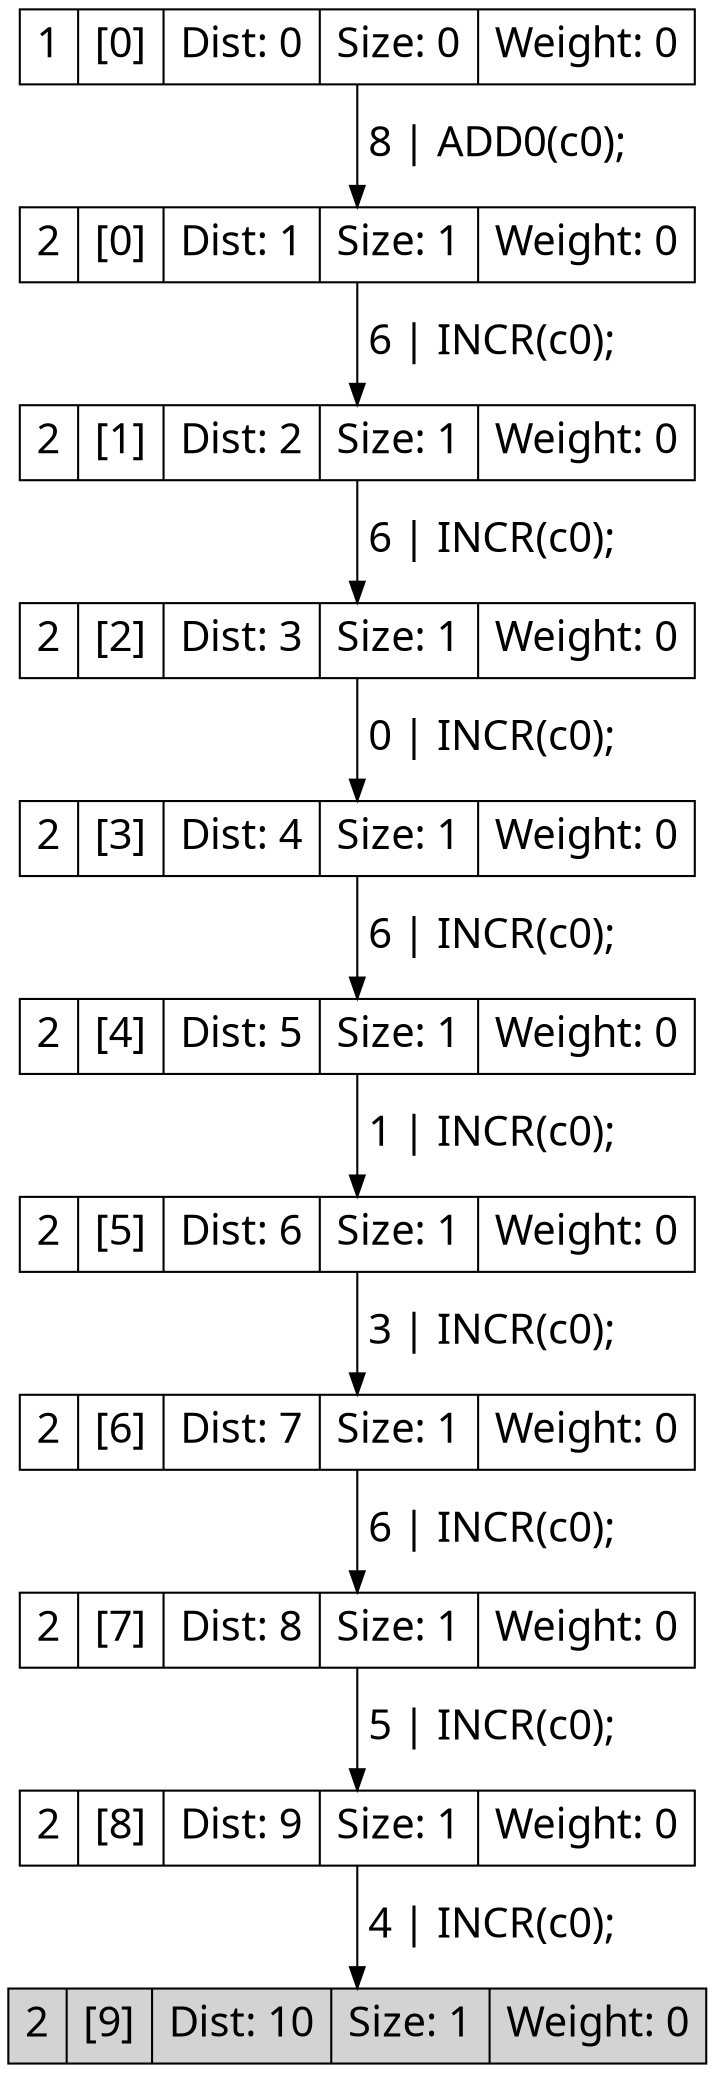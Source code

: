 digraph g{
node[shape=record fontname=Calibri fontsize = 20]
edge[fontname = Calibri fontsize = 20]
0->1[label=" 8 | ADD0(c0); "]
0[label="1 | [0] | Dist: 0 | Size: 0 | Weight: 0"]
1[label="2 | [0] | Dist: 1 | Size: 1 | Weight: 0"]
1->2[label=" 6 | INCR(c0); "]
1[label="2 | [0] | Dist: 1 | Size: 1 | Weight: 0"]
2[label="2 | [1] | Dist: 2 | Size: 1 | Weight: 0"]
2->3[label=" 6 | INCR(c0); "]
2[label="2 | [1] | Dist: 2 | Size: 1 | Weight: 0"]
3[label="2 | [2] | Dist: 3 | Size: 1 | Weight: 0"]
3->4[label=" 0 | INCR(c0); "]
3[label="2 | [2] | Dist: 3 | Size: 1 | Weight: 0"]
4[label="2 | [3] | Dist: 4 | Size: 1 | Weight: 0"]
4->5[label=" 6 | INCR(c0); "]
4[label="2 | [3] | Dist: 4 | Size: 1 | Weight: 0"]
5[label="2 | [4] | Dist: 5 | Size: 1 | Weight: 0"]
5->6[label=" 1 | INCR(c0); "]
5[label="2 | [4] | Dist: 5 | Size: 1 | Weight: 0"]
6[label="2 | [5] | Dist: 6 | Size: 1 | Weight: 0"]
6->7[label=" 3 | INCR(c0); "]
6[label="2 | [5] | Dist: 6 | Size: 1 | Weight: 0"]
7[label="2 | [6] | Dist: 7 | Size: 1 | Weight: 0"]
7->8[label=" 6 | INCR(c0); "]
7[label="2 | [6] | Dist: 7 | Size: 1 | Weight: 0"]
8[label="2 | [7] | Dist: 8 | Size: 1 | Weight: 0"]
8->9[label=" 5 | INCR(c0); "]
8[label="2 | [7] | Dist: 8 | Size: 1 | Weight: 0"]
9[label="2 | [8] | Dist: 9 | Size: 1 | Weight: 0"]
9->10[label=" 4 | INCR(c0); "]
9[label="2 | [8] | Dist: 9 | Size: 1 | Weight: 0"]
10[label="2 | [9] | Dist: 10 | Size: 1 | Weight: 0"]
10[fillcolor = lightgrey, style=filled]}
